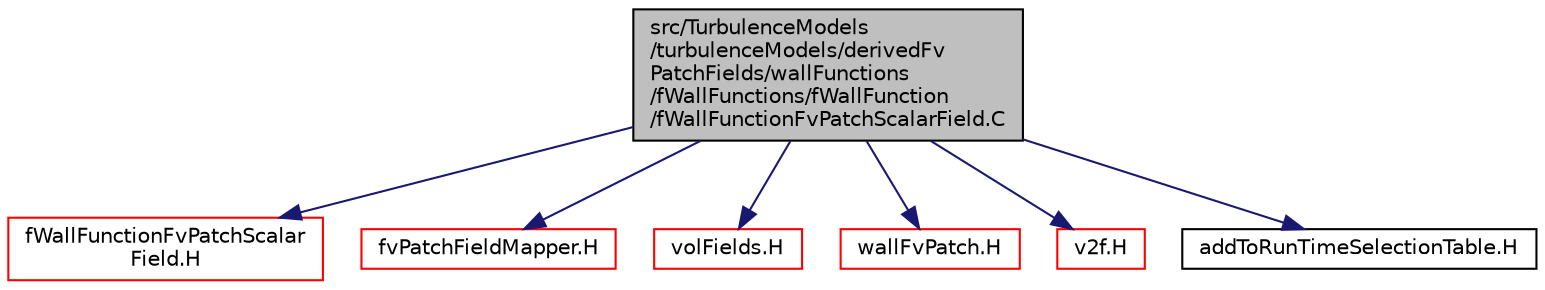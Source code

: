 digraph "src/TurbulenceModels/turbulenceModels/derivedFvPatchFields/wallFunctions/fWallFunctions/fWallFunction/fWallFunctionFvPatchScalarField.C"
{
  bgcolor="transparent";
  edge [fontname="Helvetica",fontsize="10",labelfontname="Helvetica",labelfontsize="10"];
  node [fontname="Helvetica",fontsize="10",shape=record];
  Node0 [label="src/TurbulenceModels\l/turbulenceModels/derivedFv\lPatchFields/wallFunctions\l/fWallFunctions/fWallFunction\l/fWallFunctionFvPatchScalarField.C",height=0.2,width=0.4,color="black", fillcolor="grey75", style="filled", fontcolor="black"];
  Node0 -> Node1 [color="midnightblue",fontsize="10",style="solid",fontname="Helvetica"];
  Node1 [label="fWallFunctionFvPatchScalar\lField.H",height=0.2,width=0.4,color="red",URL="$a17825.html"];
  Node0 -> Node206 [color="midnightblue",fontsize="10",style="solid",fontname="Helvetica"];
  Node206 [label="fvPatchFieldMapper.H",height=0.2,width=0.4,color="red",URL="$a02630.html"];
  Node0 -> Node207 [color="midnightblue",fontsize="10",style="solid",fontname="Helvetica"];
  Node207 [label="volFields.H",height=0.2,width=0.4,color="red",URL="$a02912.html"];
  Node0 -> Node319 [color="midnightblue",fontsize="10",style="solid",fontname="Helvetica"];
  Node319 [label="wallFvPatch.H",height=0.2,width=0.4,color="red",URL="$a03860.html"];
  Node0 -> Node321 [color="midnightblue",fontsize="10",style="solid",fontname="Helvetica"];
  Node321 [label="v2f.H",height=0.2,width=0.4,color="red",URL="$a18212.html"];
  Node0 -> Node338 [color="midnightblue",fontsize="10",style="solid",fontname="Helvetica"];
  Node338 [label="addToRunTimeSelectionTable.H",height=0.2,width=0.4,color="black",URL="$a09989.html",tooltip="Macros for easy insertion into run-time selection tables. "];
}
